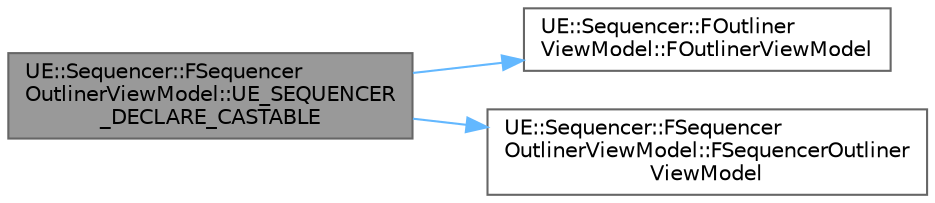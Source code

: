digraph "UE::Sequencer::FSequencerOutlinerViewModel::UE_SEQUENCER_DECLARE_CASTABLE"
{
 // INTERACTIVE_SVG=YES
 // LATEX_PDF_SIZE
  bgcolor="transparent";
  edge [fontname=Helvetica,fontsize=10,labelfontname=Helvetica,labelfontsize=10];
  node [fontname=Helvetica,fontsize=10,shape=box,height=0.2,width=0.4];
  rankdir="LR";
  Node1 [id="Node000001",label="UE::Sequencer::FSequencer\lOutlinerViewModel::UE_SEQUENCER\l_DECLARE_CASTABLE",height=0.2,width=0.4,color="gray40", fillcolor="grey60", style="filled", fontcolor="black",tooltip=" "];
  Node1 -> Node2 [id="edge1_Node000001_Node000002",color="steelblue1",style="solid",tooltip=" "];
  Node2 [id="Node000002",label="UE::Sequencer::FOutliner\lViewModel::FOutlinerViewModel",height=0.2,width=0.4,color="grey40", fillcolor="white", style="filled",URL="$de/dde/classUE_1_1Sequencer_1_1FOutlinerViewModel.html#a88afb23c7bd74d90adb7ae77857a3ec5",tooltip="Constructor."];
  Node1 -> Node3 [id="edge2_Node000001_Node000003",color="steelblue1",style="solid",tooltip=" "];
  Node3 [id="Node000003",label="UE::Sequencer::FSequencer\lOutlinerViewModel::FSequencerOutliner\lViewModel",height=0.2,width=0.4,color="grey40", fillcolor="white", style="filled",URL="$d0/d0f/classUE_1_1Sequencer_1_1FSequencerOutlinerViewModel.html#a1022dcaca2ad373db70a7fc8fa5f9ca8",tooltip=" "];
}
